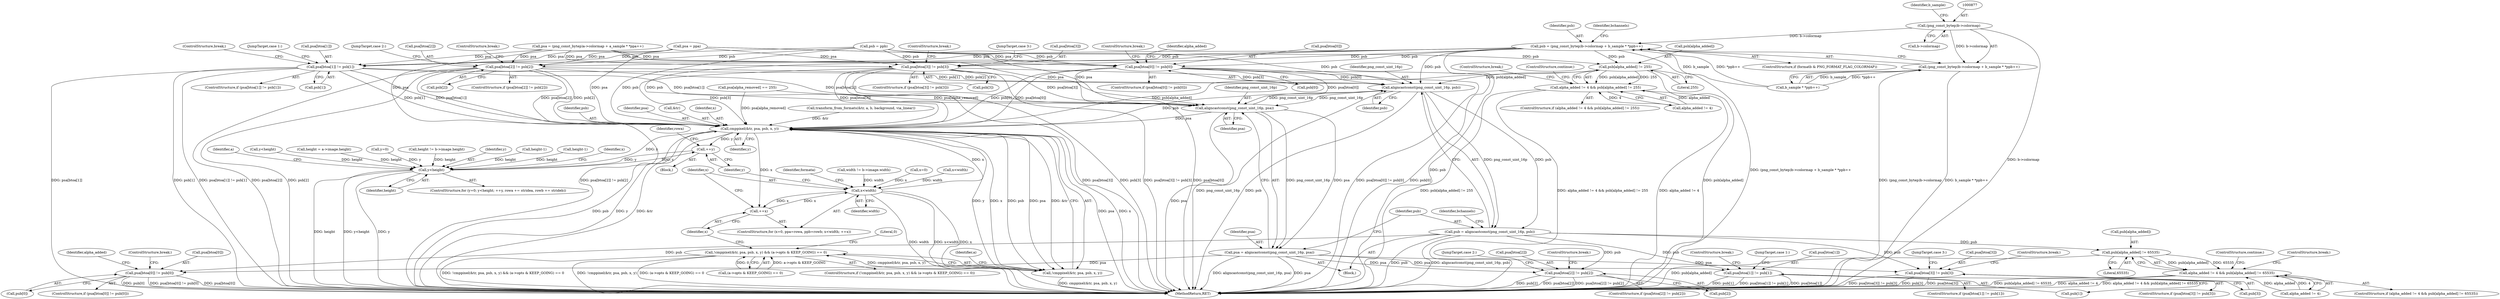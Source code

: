 digraph "0_Android_9d4853418ab2f754c2b63e091c29c5529b8b86ca_27@pointer" {
"1000876" [label="(Call,(png_const_bytep)b->colormap)"];
"1000873" [label="(Call,psb = (png_const_bytep)b->colormap + b_sample * *ppb++)"];
"1000911" [label="(Call,aligncastconst(png_const_uint_16p, psb))"];
"1000905" [label="(Call,aligncastconst(png_const_uint_16p, psa))"];
"1000903" [label="(Call,pua = aligncastconst(png_const_uint_16p, psa))"];
"1000919" [label="(Call,pua[btoa[3]] != pub[3])"];
"1000931" [label="(Call,pua[btoa[2]] != pub[2])"];
"1000943" [label="(Call,pua[btoa[1]] != pub[1])"];
"1000955" [label="(Call,pua[btoa[0]] != pub[0])"];
"1001059" [label="(Call,cmppixel(&tr, psa, psb, x, y))"];
"1000811" [label="(Call,++y)"];
"1000807" [label="(Call,y<height)"];
"1000839" [label="(Call,++x)"];
"1000836" [label="(Call,x<width)"];
"1001058" [label="(Call,!cmppixel(&tr, psa, psb, x, y))"];
"1001057" [label="(Call,!cmppixel(&tr, psa, psb, x, y) && (a->opts & KEEP_GOING) == 0)"];
"1000909" [label="(Call,pub = aligncastconst(png_const_uint_16p, psb))"];
"1000970" [label="(Call,pub[alpha_added] != 65535)"];
"1000966" [label="(Call,alpha_added != 4 && pub[alpha_added] != 65535)"];
"1000996" [label="(Call,psa[btoa[3]] != psb[3])"];
"1001008" [label="(Call,psa[btoa[2]] != psb[2])"];
"1001020" [label="(Call,psa[btoa[1]] != psb[1])"];
"1001032" [label="(Call,psa[btoa[0]] != psb[0])"];
"1001047" [label="(Call,psb[alpha_added] != 255)"];
"1001043" [label="(Call,alpha_added != 4 && psb[alpha_added] != 255)"];
"1000875" [label="(Call,(png_const_bytep)b->colormap + b_sample * *ppb++)"];
"1000811" [label="(Call,++y)"];
"1000881" [label="(Call,b_sample * *ppb++)"];
"1000937" [label="(Call,pub[2])"];
"1000836" [label="(Call,x<width)"];
"1001062" [label="(Identifier,psa)"];
"1000807" [label="(Call,y<height)"];
"1000952" [label="(ControlStructure,break;)"];
"1000223" [label="(Call,width != b->image.width)"];
"1001041" [label="(ControlStructure,break;)"];
"1001065" [label="(Identifier,y)"];
"1001026" [label="(Call,psb[1])"];
"1001066" [label="(Call,(a->opts & KEEP_GOING) == 0)"];
"1001059" [label="(Call,cmppixel(&tr, psa, psb, x, y))"];
"1000804" [label="(Call,y=0)"];
"1000876" [label="(Call,(png_const_bytep)b->colormap)"];
"1000903" [label="(Call,pua = aligncastconst(png_const_uint_16p, psa))"];
"1001060" [label="(Call,&tr)"];
"1000904" [label="(Identifier,pua)"];
"1000812" [label="(Identifier,y)"];
"1000230" [label="(Call,height != b->image.height)"];
"1001047" [label="(Call,psb[alpha_added] != 255)"];
"1000943" [label="(Call,pua[btoa[1]] != pub[1])"];
"1000901" [label="(Block,)"];
"1000940" [label="(ControlStructure,break;)"];
"1000808" [label="(Identifier,y)"];
"1000810" [label="(Block,)"];
"1001043" [label="(Call,alpha_added != 4 && psb[alpha_added] != 255)"];
"1000941" [label="(JumpTarget,case 2:)"];
"1000953" [label="(JumpTarget,case 1:)"];
"1000839" [label="(Call,++x)"];
"1000837" [label="(Identifier,x)"];
"1000976" [label="(ControlStructure,continue;)"];
"1001017" [label="(ControlStructure,break;)"];
"1001008" [label="(Call,psa[btoa[2]] != psb[2])"];
"1001005" [label="(ControlStructure,break;)"];
"1000954" [label="(ControlStructure,if (pua[btoa[0]] != pub[0]))"];
"1000929" [label="(JumpTarget,case 3:)"];
"1000955" [label="(Call,pua[btoa[0]] != pub[0])"];
"1000949" [label="(Call,pub[1])"];
"1001064" [label="(Identifier,x)"];
"1000863" [label="(Call,psa = ppa)"];
"1000873" [label="(Call,psb = (png_const_bytep)b->colormap + b_sample * *ppb++)"];
"1001020" [label="(Call,psa[btoa[1]] != psb[1])"];
"1001030" [label="(JumpTarget,case 1:)"];
"1000285" [label="(Call,height-1)"];
"1001006" [label="(JumpTarget,case 3:)"];
"1000918" [label="(ControlStructure,if (pua[btoa[3]] != pub[3]))"];
"1000975" [label="(ControlStructure,break;)"];
"1001044" [label="(Call,alpha_added != 4)"];
"1000966" [label="(Call,alpha_added != 4 && pub[alpha_added] != 65535)"];
"1001018" [label="(JumpTarget,case 2:)"];
"1000882" [label="(Identifier,b_sample)"];
"1001058" [label="(Call,!cmppixel(&tr, psa, psb, x, y))"];
"1000247" [label="(Call,transform_from_formats(&tr, a, b, background, via_linear))"];
"1000971" [label="(Call,pub[alpha_added])"];
"1001038" [label="(Call,psb[0])"];
"1001128" [label="(MethodReturn,RET)"];
"1000911" [label="(Call,aligncastconst(png_const_uint_16p, psb))"];
"1001051" [label="(Literal,255)"];
"1000995" [label="(ControlStructure,if (psa[btoa[3]] != psb[3]))"];
"1000974" [label="(Literal,65535)"];
"1000919" [label="(Call,pua[btoa[3]] != pub[3])"];
"1001042" [label="(ControlStructure,if (alpha_added != 4 && psb[alpha_added] != 255))"];
"1000920" [label="(Call,pua[btoa[3]])"];
"1001045" [label="(Identifier,alpha_added)"];
"1001014" [label="(Call,psb[2])"];
"1000905" [label="(Call,aligncastconst(png_const_uint_16p, psa))"];
"1000956" [label="(Call,pua[btoa[0]])"];
"1001057" [label="(Call,!cmppixel(&tr, psa, psb, x, y) && (a->opts & KEEP_GOING) == 0)"];
"1001033" [label="(Call,psa[btoa[0]])"];
"1000910" [label="(Identifier,pub)"];
"1000930" [label="(ControlStructure,if (pua[btoa[2]] != pub[2]))"];
"1000838" [label="(Identifier,width)"];
"1000932" [label="(Call,pua[btoa[2]])"];
"1000944" [label="(Call,pua[btoa[1]])"];
"1000878" [label="(Call,b->colormap)"];
"1000803" [label="(ControlStructure,for (y=0; y<height; ++y, rowa += stridea, rowb += strideb))"];
"1001002" [label="(Call,psb[3])"];
"1000826" [label="(Call,x=0)"];
"1001069" [label="(Identifier,a)"];
"1001019" [label="(ControlStructure,if (psa[btoa[1]] != psb[1]))"];
"1001007" [label="(ControlStructure,if (psa[btoa[2]] != psb[2]))"];
"1000928" [label="(ControlStructure,break;)"];
"1001021" [label="(Call,psa[btoa[1]])"];
"1000965" [label="(ControlStructure,if (alpha_added != 4 && pub[alpha_added] != 65535))"];
"1000968" [label="(Identifier,alpha_added)"];
"1000912" [label="(Identifier,png_const_uint_16p)"];
"1000913" [label="(Identifier,psb)"];
"1000970" [label="(Call,pub[alpha_added] != 65535)"];
"1000931" [label="(Call,pua[btoa[2]] != pub[2])"];
"1000869" [label="(ControlStructure,if (formatb & PNG_FORMAT_FLAG_COLORMAP))"];
"1000297" [label="(Call,height-1)"];
"1001032" [label="(Call,psa[btoa[0]] != psb[0])"];
"1001056" [label="(ControlStructure,if (!cmppixel(&tr, psa, psb, x, y) && (a->opts & KEEP_GOING) == 0))"];
"1000875" [label="(Call,(png_const_bytep)b->colormap + b_sample * *ppb++)"];
"1000840" [label="(Identifier,x)"];
"1000907" [label="(Identifier,psa)"];
"1000361" [label="(Call,x<width)"];
"1000964" [label="(ControlStructure,break;)"];
"1001029" [label="(ControlStructure,break;)"];
"1000906" [label="(Identifier,png_const_uint_16p)"];
"1001074" [label="(Literal,0)"];
"1000846" [label="(Identifier,formata)"];
"1001052" [label="(ControlStructure,break;)"];
"1000809" [label="(Identifier,height)"];
"1000909" [label="(Call,pub = aligncastconst(png_const_uint_16p, psb))"];
"1001053" [label="(ControlStructure,continue;)"];
"1000827" [label="(Identifier,x)"];
"1000874" [label="(Identifier,psb)"];
"1000967" [label="(Call,alpha_added != 4)"];
"1000848" [label="(Call,psa = (png_const_bytep)a->colormap + a_sample * *ppa++)"];
"1000985" [label="(Call,psa[alpha_removed] == 255)"];
"1000942" [label="(ControlStructure,if (pua[btoa[1]] != pub[1]))"];
"1000925" [label="(Call,pub[3])"];
"1000961" [label="(Call,pub[0])"];
"1001063" [label="(Identifier,psb)"];
"1001078" [label="(Identifier,a)"];
"1000997" [label="(Call,psa[btoa[3]])"];
"1000815" [label="(Identifier,rowa)"];
"1001031" [label="(ControlStructure,if (psa[btoa[0]] != psb[0]))"];
"1000341" [label="(Call,y<height)"];
"1000895" [label="(Identifier,bchannels)"];
"1001048" [label="(Call,psb[alpha_added])"];
"1000915" [label="(Identifier,bchannels)"];
"1000996" [label="(Call,psa[btoa[3]] != psb[3])"];
"1000824" [label="(ControlStructure,for (x=0, ppa=rowa, ppb=rowb; x<width; ++x))"];
"1000888" [label="(Call,psb = ppb)"];
"1000182" [label="(Call,height = a->image.height)"];
"1001009" [label="(Call,psa[btoa[2]])"];
"1000876" -> "1000875"  [label="AST: "];
"1000876" -> "1000878"  [label="CFG: "];
"1000877" -> "1000876"  [label="AST: "];
"1000878" -> "1000876"  [label="AST: "];
"1000882" -> "1000876"  [label="CFG: "];
"1000876" -> "1001128"  [label="DDG: b->colormap"];
"1000876" -> "1000873"  [label="DDG: b->colormap"];
"1000876" -> "1000875"  [label="DDG: b->colormap"];
"1000873" -> "1000869"  [label="AST: "];
"1000873" -> "1000875"  [label="CFG: "];
"1000874" -> "1000873"  [label="AST: "];
"1000875" -> "1000873"  [label="AST: "];
"1000895" -> "1000873"  [label="CFG: "];
"1000873" -> "1001128"  [label="DDG: psb"];
"1000873" -> "1001128"  [label="DDG: (png_const_bytep)b->colormap + b_sample * *ppb++"];
"1000881" -> "1000873"  [label="DDG: b_sample"];
"1000881" -> "1000873"  [label="DDG: *ppb++"];
"1000873" -> "1000911"  [label="DDG: psb"];
"1000873" -> "1000996"  [label="DDG: psb"];
"1000873" -> "1001008"  [label="DDG: psb"];
"1000873" -> "1001020"  [label="DDG: psb"];
"1000873" -> "1001032"  [label="DDG: psb"];
"1000873" -> "1001047"  [label="DDG: psb"];
"1000873" -> "1001059"  [label="DDG: psb"];
"1000911" -> "1000909"  [label="AST: "];
"1000911" -> "1000913"  [label="CFG: "];
"1000912" -> "1000911"  [label="AST: "];
"1000913" -> "1000911"  [label="AST: "];
"1000909" -> "1000911"  [label="CFG: "];
"1000911" -> "1001128"  [label="DDG: png_const_uint_16p"];
"1000911" -> "1001128"  [label="DDG: psb"];
"1000911" -> "1000905"  [label="DDG: png_const_uint_16p"];
"1000911" -> "1000909"  [label="DDG: png_const_uint_16p"];
"1000911" -> "1000909"  [label="DDG: psb"];
"1000905" -> "1000911"  [label="DDG: png_const_uint_16p"];
"1001020" -> "1000911"  [label="DDG: psb[1]"];
"1001032" -> "1000911"  [label="DDG: psb[0]"];
"1001047" -> "1000911"  [label="DDG: psb[alpha_added]"];
"1000996" -> "1000911"  [label="DDG: psb[3]"];
"1001008" -> "1000911"  [label="DDG: psb[2]"];
"1000888" -> "1000911"  [label="DDG: psb"];
"1000911" -> "1001059"  [label="DDG: psb"];
"1000905" -> "1000903"  [label="AST: "];
"1000905" -> "1000907"  [label="CFG: "];
"1000906" -> "1000905"  [label="AST: "];
"1000907" -> "1000905"  [label="AST: "];
"1000903" -> "1000905"  [label="CFG: "];
"1000905" -> "1001128"  [label="DDG: psa"];
"1000905" -> "1000903"  [label="DDG: png_const_uint_16p"];
"1000905" -> "1000903"  [label="DDG: psa"];
"1000848" -> "1000905"  [label="DDG: psa"];
"1001020" -> "1000905"  [label="DDG: psa[btoa[1]]"];
"1001008" -> "1000905"  [label="DDG: psa[btoa[2]]"];
"1001032" -> "1000905"  [label="DDG: psa[btoa[0]]"];
"1000985" -> "1000905"  [label="DDG: psa[alpha_removed]"];
"1000996" -> "1000905"  [label="DDG: psa[btoa[3]]"];
"1000863" -> "1000905"  [label="DDG: psa"];
"1000905" -> "1001059"  [label="DDG: psa"];
"1000903" -> "1000901"  [label="AST: "];
"1000904" -> "1000903"  [label="AST: "];
"1000910" -> "1000903"  [label="CFG: "];
"1000903" -> "1001128"  [label="DDG: pua"];
"1000903" -> "1001128"  [label="DDG: aligncastconst(png_const_uint_16p, psa)"];
"1000903" -> "1000919"  [label="DDG: pua"];
"1000903" -> "1000931"  [label="DDG: pua"];
"1000903" -> "1000943"  [label="DDG: pua"];
"1000903" -> "1000955"  [label="DDG: pua"];
"1000919" -> "1000918"  [label="AST: "];
"1000919" -> "1000925"  [label="CFG: "];
"1000920" -> "1000919"  [label="AST: "];
"1000925" -> "1000919"  [label="AST: "];
"1000928" -> "1000919"  [label="CFG: "];
"1000929" -> "1000919"  [label="CFG: "];
"1000919" -> "1001128"  [label="DDG: pua[btoa[3]]"];
"1000919" -> "1001128"  [label="DDG: pua[btoa[3]] != pub[3]"];
"1000919" -> "1001128"  [label="DDG: pub[3]"];
"1000909" -> "1000919"  [label="DDG: pub"];
"1000931" -> "1000930"  [label="AST: "];
"1000931" -> "1000937"  [label="CFG: "];
"1000932" -> "1000931"  [label="AST: "];
"1000937" -> "1000931"  [label="AST: "];
"1000940" -> "1000931"  [label="CFG: "];
"1000941" -> "1000931"  [label="CFG: "];
"1000931" -> "1001128"  [label="DDG: pub[2]"];
"1000931" -> "1001128"  [label="DDG: pua[btoa[2]]"];
"1000931" -> "1001128"  [label="DDG: pua[btoa[2]] != pub[2]"];
"1000909" -> "1000931"  [label="DDG: pub"];
"1000943" -> "1000942"  [label="AST: "];
"1000943" -> "1000949"  [label="CFG: "];
"1000944" -> "1000943"  [label="AST: "];
"1000949" -> "1000943"  [label="AST: "];
"1000952" -> "1000943"  [label="CFG: "];
"1000953" -> "1000943"  [label="CFG: "];
"1000943" -> "1001128"  [label="DDG: pua[btoa[1]] != pub[1]"];
"1000943" -> "1001128"  [label="DDG: pua[btoa[1]]"];
"1000943" -> "1001128"  [label="DDG: pub[1]"];
"1000909" -> "1000943"  [label="DDG: pub"];
"1000955" -> "1000954"  [label="AST: "];
"1000955" -> "1000961"  [label="CFG: "];
"1000956" -> "1000955"  [label="AST: "];
"1000961" -> "1000955"  [label="AST: "];
"1000964" -> "1000955"  [label="CFG: "];
"1000968" -> "1000955"  [label="CFG: "];
"1000955" -> "1001128"  [label="DDG: pub[0]"];
"1000955" -> "1001128"  [label="DDG: pua[btoa[0]] != pub[0]"];
"1000955" -> "1001128"  [label="DDG: pua[btoa[0]]"];
"1000909" -> "1000955"  [label="DDG: pub"];
"1001059" -> "1001058"  [label="AST: "];
"1001059" -> "1001065"  [label="CFG: "];
"1001060" -> "1001059"  [label="AST: "];
"1001062" -> "1001059"  [label="AST: "];
"1001063" -> "1001059"  [label="AST: "];
"1001064" -> "1001059"  [label="AST: "];
"1001065" -> "1001059"  [label="AST: "];
"1001058" -> "1001059"  [label="CFG: "];
"1001059" -> "1001128"  [label="DDG: psa"];
"1001059" -> "1001128"  [label="DDG: x"];
"1001059" -> "1001128"  [label="DDG: psb"];
"1001059" -> "1001128"  [label="DDG: y"];
"1001059" -> "1001128"  [label="DDG: &tr"];
"1001059" -> "1000811"  [label="DDG: y"];
"1001059" -> "1000839"  [label="DDG: x"];
"1001059" -> "1001058"  [label="DDG: y"];
"1001059" -> "1001058"  [label="DDG: x"];
"1001059" -> "1001058"  [label="DDG: psb"];
"1001059" -> "1001058"  [label="DDG: psa"];
"1001059" -> "1001058"  [label="DDG: &tr"];
"1000247" -> "1001059"  [label="DDG: &tr"];
"1000848" -> "1001059"  [label="DDG: psa"];
"1001020" -> "1001059"  [label="DDG: psa[btoa[1]]"];
"1001020" -> "1001059"  [label="DDG: psb[1]"];
"1001008" -> "1001059"  [label="DDG: psa[btoa[2]]"];
"1001008" -> "1001059"  [label="DDG: psb[2]"];
"1001032" -> "1001059"  [label="DDG: psa[btoa[0]]"];
"1001032" -> "1001059"  [label="DDG: psb[0]"];
"1000985" -> "1001059"  [label="DDG: psa[alpha_removed]"];
"1000996" -> "1001059"  [label="DDG: psa[btoa[3]]"];
"1000996" -> "1001059"  [label="DDG: psb[3]"];
"1000863" -> "1001059"  [label="DDG: psa"];
"1001047" -> "1001059"  [label="DDG: psb[alpha_added]"];
"1000888" -> "1001059"  [label="DDG: psb"];
"1000836" -> "1001059"  [label="DDG: x"];
"1000807" -> "1001059"  [label="DDG: y"];
"1000811" -> "1000810"  [label="AST: "];
"1000811" -> "1000812"  [label="CFG: "];
"1000812" -> "1000811"  [label="AST: "];
"1000815" -> "1000811"  [label="CFG: "];
"1000811" -> "1000807"  [label="DDG: y"];
"1000807" -> "1000811"  [label="DDG: y"];
"1000807" -> "1000803"  [label="AST: "];
"1000807" -> "1000809"  [label="CFG: "];
"1000808" -> "1000807"  [label="AST: "];
"1000809" -> "1000807"  [label="AST: "];
"1000827" -> "1000807"  [label="CFG: "];
"1001078" -> "1000807"  [label="CFG: "];
"1000807" -> "1001128"  [label="DDG: y<height"];
"1000807" -> "1001128"  [label="DDG: y"];
"1000807" -> "1001128"  [label="DDG: height"];
"1000804" -> "1000807"  [label="DDG: y"];
"1000341" -> "1000807"  [label="DDG: height"];
"1000230" -> "1000807"  [label="DDG: height"];
"1000182" -> "1000807"  [label="DDG: height"];
"1000285" -> "1000807"  [label="DDG: height"];
"1000297" -> "1000807"  [label="DDG: height"];
"1000839" -> "1000824"  [label="AST: "];
"1000839" -> "1000840"  [label="CFG: "];
"1000840" -> "1000839"  [label="AST: "];
"1000837" -> "1000839"  [label="CFG: "];
"1000839" -> "1000836"  [label="DDG: x"];
"1000836" -> "1000839"  [label="DDG: x"];
"1000836" -> "1000824"  [label="AST: "];
"1000836" -> "1000838"  [label="CFG: "];
"1000837" -> "1000836"  [label="AST: "];
"1000838" -> "1000836"  [label="AST: "];
"1000846" -> "1000836"  [label="CFG: "];
"1000812" -> "1000836"  [label="CFG: "];
"1000836" -> "1001128"  [label="DDG: width"];
"1000836" -> "1001128"  [label="DDG: x<width"];
"1000836" -> "1001128"  [label="DDG: x"];
"1000826" -> "1000836"  [label="DDG: x"];
"1000361" -> "1000836"  [label="DDG: width"];
"1000223" -> "1000836"  [label="DDG: width"];
"1001058" -> "1001057"  [label="AST: "];
"1001069" -> "1001058"  [label="CFG: "];
"1001057" -> "1001058"  [label="CFG: "];
"1001058" -> "1001128"  [label="DDG: cmppixel(&tr, psa, psb, x, y)"];
"1001058" -> "1001057"  [label="DDG: cmppixel(&tr, psa, psb, x, y)"];
"1001057" -> "1001056"  [label="AST: "];
"1001057" -> "1001066"  [label="CFG: "];
"1001066" -> "1001057"  [label="AST: "];
"1001074" -> "1001057"  [label="CFG: "];
"1000840" -> "1001057"  [label="CFG: "];
"1001057" -> "1001128"  [label="DDG: (a->opts & KEEP_GOING) == 0"];
"1001057" -> "1001128"  [label="DDG: !cmppixel(&tr, psa, psb, x, y) && (a->opts & KEEP_GOING) == 0"];
"1001057" -> "1001128"  [label="DDG: !cmppixel(&tr, psa, psb, x, y)"];
"1001066" -> "1001057"  [label="DDG: a->opts & KEEP_GOING"];
"1001066" -> "1001057"  [label="DDG: 0"];
"1000909" -> "1000901"  [label="AST: "];
"1000910" -> "1000909"  [label="AST: "];
"1000915" -> "1000909"  [label="CFG: "];
"1000909" -> "1001128"  [label="DDG: aligncastconst(png_const_uint_16p, psb)"];
"1000909" -> "1001128"  [label="DDG: pub"];
"1000909" -> "1000970"  [label="DDG: pub"];
"1000970" -> "1000966"  [label="AST: "];
"1000970" -> "1000974"  [label="CFG: "];
"1000971" -> "1000970"  [label="AST: "];
"1000974" -> "1000970"  [label="AST: "];
"1000966" -> "1000970"  [label="CFG: "];
"1000970" -> "1001128"  [label="DDG: pub[alpha_added]"];
"1000970" -> "1000966"  [label="DDG: pub[alpha_added]"];
"1000970" -> "1000966"  [label="DDG: 65535"];
"1000966" -> "1000965"  [label="AST: "];
"1000966" -> "1000967"  [label="CFG: "];
"1000967" -> "1000966"  [label="AST: "];
"1000975" -> "1000966"  [label="CFG: "];
"1000976" -> "1000966"  [label="CFG: "];
"1000966" -> "1001128"  [label="DDG: alpha_added != 4"];
"1000966" -> "1001128"  [label="DDG: alpha_added != 4 && pub[alpha_added] != 65535"];
"1000966" -> "1001128"  [label="DDG: pub[alpha_added] != 65535"];
"1000967" -> "1000966"  [label="DDG: alpha_added"];
"1000967" -> "1000966"  [label="DDG: 4"];
"1000996" -> "1000995"  [label="AST: "];
"1000996" -> "1001002"  [label="CFG: "];
"1000997" -> "1000996"  [label="AST: "];
"1001002" -> "1000996"  [label="AST: "];
"1001005" -> "1000996"  [label="CFG: "];
"1001006" -> "1000996"  [label="CFG: "];
"1000996" -> "1001128"  [label="DDG: psa[btoa[3]] != psb[3]"];
"1000996" -> "1001128"  [label="DDG: psa[btoa[3]]"];
"1000996" -> "1001128"  [label="DDG: psb[3]"];
"1000848" -> "1000996"  [label="DDG: psa"];
"1000863" -> "1000996"  [label="DDG: psa"];
"1000888" -> "1000996"  [label="DDG: psb"];
"1001008" -> "1001007"  [label="AST: "];
"1001008" -> "1001014"  [label="CFG: "];
"1001009" -> "1001008"  [label="AST: "];
"1001014" -> "1001008"  [label="AST: "];
"1001017" -> "1001008"  [label="CFG: "];
"1001018" -> "1001008"  [label="CFG: "];
"1001008" -> "1001128"  [label="DDG: psa[btoa[2]] != psb[2]"];
"1001008" -> "1001128"  [label="DDG: psa[btoa[2]]"];
"1001008" -> "1001128"  [label="DDG: psb[2]"];
"1000848" -> "1001008"  [label="DDG: psa"];
"1000863" -> "1001008"  [label="DDG: psa"];
"1000888" -> "1001008"  [label="DDG: psb"];
"1001020" -> "1001019"  [label="AST: "];
"1001020" -> "1001026"  [label="CFG: "];
"1001021" -> "1001020"  [label="AST: "];
"1001026" -> "1001020"  [label="AST: "];
"1001029" -> "1001020"  [label="CFG: "];
"1001030" -> "1001020"  [label="CFG: "];
"1001020" -> "1001128"  [label="DDG: psb[1]"];
"1001020" -> "1001128"  [label="DDG: psa[btoa[1]]"];
"1001020" -> "1001128"  [label="DDG: psa[btoa[1]] != psb[1]"];
"1000848" -> "1001020"  [label="DDG: psa"];
"1000863" -> "1001020"  [label="DDG: psa"];
"1000888" -> "1001020"  [label="DDG: psb"];
"1001032" -> "1001031"  [label="AST: "];
"1001032" -> "1001038"  [label="CFG: "];
"1001033" -> "1001032"  [label="AST: "];
"1001038" -> "1001032"  [label="AST: "];
"1001041" -> "1001032"  [label="CFG: "];
"1001045" -> "1001032"  [label="CFG: "];
"1001032" -> "1001128"  [label="DDG: psb[0]"];
"1001032" -> "1001128"  [label="DDG: psa[btoa[0]]"];
"1001032" -> "1001128"  [label="DDG: psa[btoa[0]] != psb[0]"];
"1000848" -> "1001032"  [label="DDG: psa"];
"1000863" -> "1001032"  [label="DDG: psa"];
"1000888" -> "1001032"  [label="DDG: psb"];
"1001047" -> "1001043"  [label="AST: "];
"1001047" -> "1001051"  [label="CFG: "];
"1001048" -> "1001047"  [label="AST: "];
"1001051" -> "1001047"  [label="AST: "];
"1001043" -> "1001047"  [label="CFG: "];
"1001047" -> "1001128"  [label="DDG: psb[alpha_added]"];
"1001047" -> "1001043"  [label="DDG: psb[alpha_added]"];
"1001047" -> "1001043"  [label="DDG: 255"];
"1000888" -> "1001047"  [label="DDG: psb"];
"1001043" -> "1001042"  [label="AST: "];
"1001043" -> "1001044"  [label="CFG: "];
"1001044" -> "1001043"  [label="AST: "];
"1001052" -> "1001043"  [label="CFG: "];
"1001053" -> "1001043"  [label="CFG: "];
"1001043" -> "1001128"  [label="DDG: alpha_added != 4"];
"1001043" -> "1001128"  [label="DDG: psb[alpha_added] != 255"];
"1001043" -> "1001128"  [label="DDG: alpha_added != 4 && psb[alpha_added] != 255"];
"1001044" -> "1001043"  [label="DDG: alpha_added"];
"1001044" -> "1001043"  [label="DDG: 4"];
"1000875" -> "1000881"  [label="CFG: "];
"1000881" -> "1000875"  [label="AST: "];
"1000875" -> "1001128"  [label="DDG: b_sample * *ppb++"];
"1000875" -> "1001128"  [label="DDG: (png_const_bytep)b->colormap"];
"1000881" -> "1000875"  [label="DDG: b_sample"];
"1000881" -> "1000875"  [label="DDG: *ppb++"];
}
